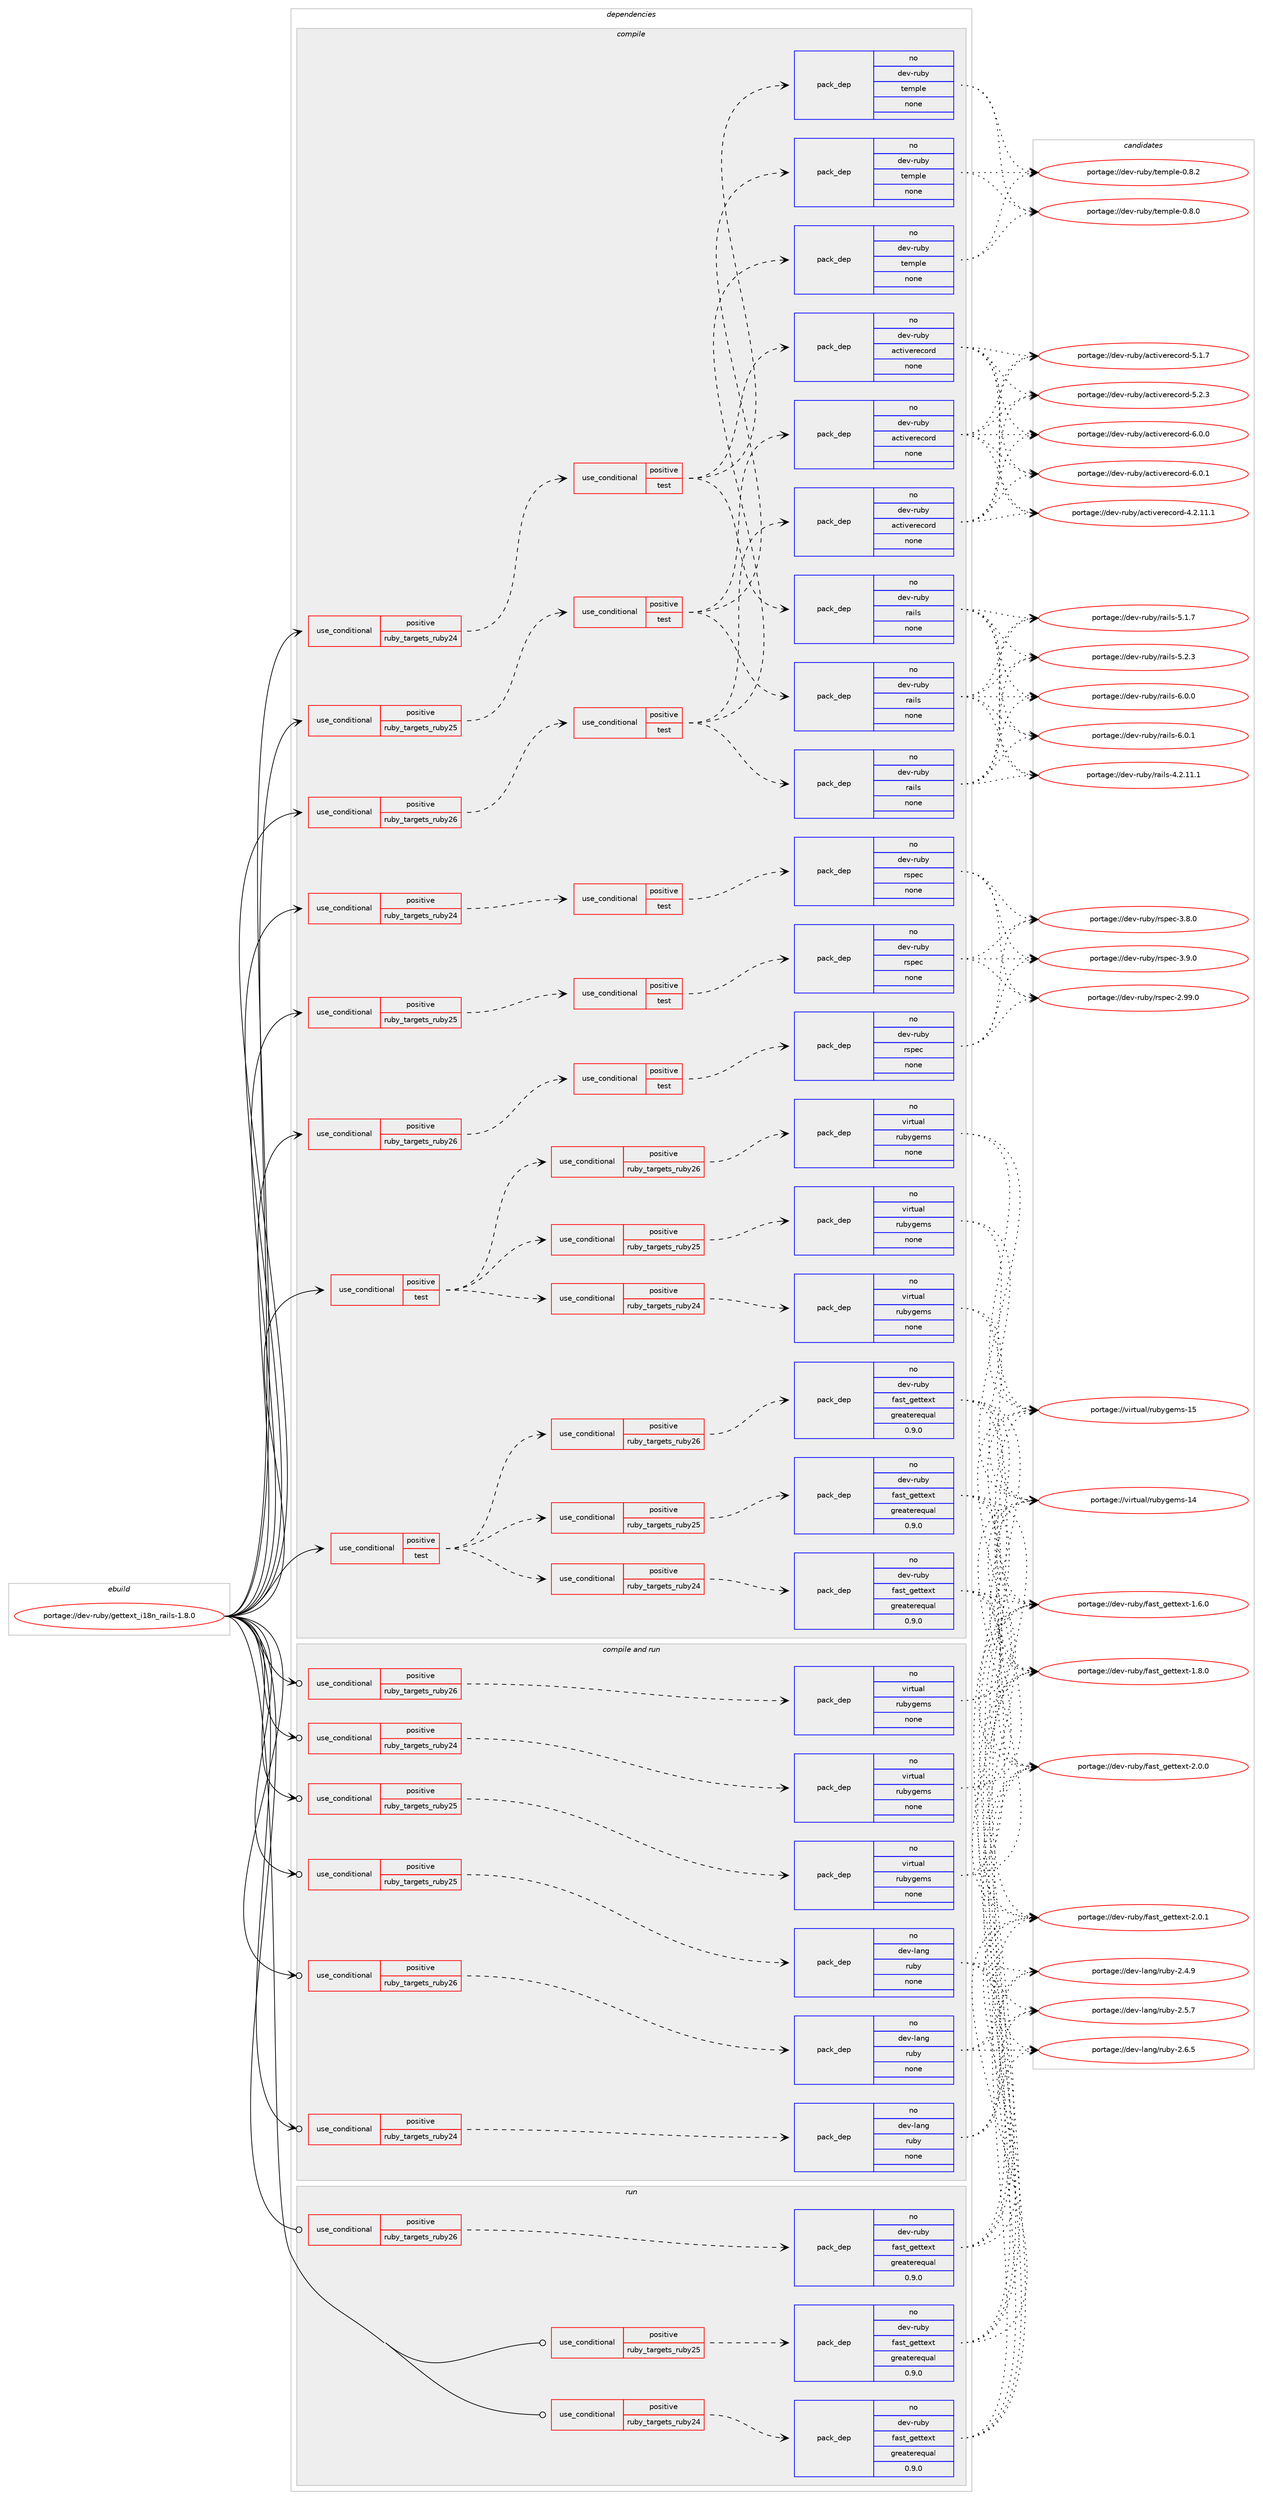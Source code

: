 digraph prolog {

# *************
# Graph options
# *************

newrank=true;
concentrate=true;
compound=true;
graph [rankdir=LR,fontname=Helvetica,fontsize=10,ranksep=1.5];#, ranksep=2.5, nodesep=0.2];
edge  [arrowhead=vee];
node  [fontname=Helvetica,fontsize=10];

# **********
# The ebuild
# **********

subgraph cluster_leftcol {
color=gray;
rank=same;
label=<<i>ebuild</i>>;
id [label="portage://dev-ruby/gettext_i18n_rails-1.8.0", color=red, width=4, href="../dev-ruby/gettext_i18n_rails-1.8.0.svg"];
}

# ****************
# The dependencies
# ****************

subgraph cluster_midcol {
color=gray;
label=<<i>dependencies</i>>;
subgraph cluster_compile {
fillcolor="#eeeeee";
style=filled;
label=<<i>compile</i>>;
subgraph cond52620 {
dependency221931 [label=<<TABLE BORDER="0" CELLBORDER="1" CELLSPACING="0" CELLPADDING="4"><TR><TD ROWSPAN="3" CELLPADDING="10">use_conditional</TD></TR><TR><TD>positive</TD></TR><TR><TD>ruby_targets_ruby24</TD></TR></TABLE>>, shape=none, color=red];
subgraph cond52621 {
dependency221932 [label=<<TABLE BORDER="0" CELLBORDER="1" CELLSPACING="0" CELLPADDING="4"><TR><TD ROWSPAN="3" CELLPADDING="10">use_conditional</TD></TR><TR><TD>positive</TD></TR><TR><TD>test</TD></TR></TABLE>>, shape=none, color=red];
subgraph pack165831 {
dependency221933 [label=<<TABLE BORDER="0" CELLBORDER="1" CELLSPACING="0" CELLPADDING="4" WIDTH="220"><TR><TD ROWSPAN="6" CELLPADDING="30">pack_dep</TD></TR><TR><TD WIDTH="110">no</TD></TR><TR><TD>dev-ruby</TD></TR><TR><TD>rails</TD></TR><TR><TD>none</TD></TR><TR><TD></TD></TR></TABLE>>, shape=none, color=blue];
}
dependency221932:e -> dependency221933:w [weight=20,style="dashed",arrowhead="vee"];
subgraph pack165832 {
dependency221934 [label=<<TABLE BORDER="0" CELLBORDER="1" CELLSPACING="0" CELLPADDING="4" WIDTH="220"><TR><TD ROWSPAN="6" CELLPADDING="30">pack_dep</TD></TR><TR><TD WIDTH="110">no</TD></TR><TR><TD>dev-ruby</TD></TR><TR><TD>activerecord</TD></TR><TR><TD>none</TD></TR><TR><TD></TD></TR></TABLE>>, shape=none, color=blue];
}
dependency221932:e -> dependency221934:w [weight=20,style="dashed",arrowhead="vee"];
subgraph pack165833 {
dependency221935 [label=<<TABLE BORDER="0" CELLBORDER="1" CELLSPACING="0" CELLPADDING="4" WIDTH="220"><TR><TD ROWSPAN="6" CELLPADDING="30">pack_dep</TD></TR><TR><TD WIDTH="110">no</TD></TR><TR><TD>dev-ruby</TD></TR><TR><TD>temple</TD></TR><TR><TD>none</TD></TR><TR><TD></TD></TR></TABLE>>, shape=none, color=blue];
}
dependency221932:e -> dependency221935:w [weight=20,style="dashed",arrowhead="vee"];
}
dependency221931:e -> dependency221932:w [weight=20,style="dashed",arrowhead="vee"];
}
id:e -> dependency221931:w [weight=20,style="solid",arrowhead="vee"];
subgraph cond52622 {
dependency221936 [label=<<TABLE BORDER="0" CELLBORDER="1" CELLSPACING="0" CELLPADDING="4"><TR><TD ROWSPAN="3" CELLPADDING="10">use_conditional</TD></TR><TR><TD>positive</TD></TR><TR><TD>ruby_targets_ruby24</TD></TR></TABLE>>, shape=none, color=red];
subgraph cond52623 {
dependency221937 [label=<<TABLE BORDER="0" CELLBORDER="1" CELLSPACING="0" CELLPADDING="4"><TR><TD ROWSPAN="3" CELLPADDING="10">use_conditional</TD></TR><TR><TD>positive</TD></TR><TR><TD>test</TD></TR></TABLE>>, shape=none, color=red];
subgraph pack165834 {
dependency221938 [label=<<TABLE BORDER="0" CELLBORDER="1" CELLSPACING="0" CELLPADDING="4" WIDTH="220"><TR><TD ROWSPAN="6" CELLPADDING="30">pack_dep</TD></TR><TR><TD WIDTH="110">no</TD></TR><TR><TD>dev-ruby</TD></TR><TR><TD>rspec</TD></TR><TR><TD>none</TD></TR><TR><TD></TD></TR></TABLE>>, shape=none, color=blue];
}
dependency221937:e -> dependency221938:w [weight=20,style="dashed",arrowhead="vee"];
}
dependency221936:e -> dependency221937:w [weight=20,style="dashed",arrowhead="vee"];
}
id:e -> dependency221936:w [weight=20,style="solid",arrowhead="vee"];
subgraph cond52624 {
dependency221939 [label=<<TABLE BORDER="0" CELLBORDER="1" CELLSPACING="0" CELLPADDING="4"><TR><TD ROWSPAN="3" CELLPADDING="10">use_conditional</TD></TR><TR><TD>positive</TD></TR><TR><TD>ruby_targets_ruby25</TD></TR></TABLE>>, shape=none, color=red];
subgraph cond52625 {
dependency221940 [label=<<TABLE BORDER="0" CELLBORDER="1" CELLSPACING="0" CELLPADDING="4"><TR><TD ROWSPAN="3" CELLPADDING="10">use_conditional</TD></TR><TR><TD>positive</TD></TR><TR><TD>test</TD></TR></TABLE>>, shape=none, color=red];
subgraph pack165835 {
dependency221941 [label=<<TABLE BORDER="0" CELLBORDER="1" CELLSPACING="0" CELLPADDING="4" WIDTH="220"><TR><TD ROWSPAN="6" CELLPADDING="30">pack_dep</TD></TR><TR><TD WIDTH="110">no</TD></TR><TR><TD>dev-ruby</TD></TR><TR><TD>rails</TD></TR><TR><TD>none</TD></TR><TR><TD></TD></TR></TABLE>>, shape=none, color=blue];
}
dependency221940:e -> dependency221941:w [weight=20,style="dashed",arrowhead="vee"];
subgraph pack165836 {
dependency221942 [label=<<TABLE BORDER="0" CELLBORDER="1" CELLSPACING="0" CELLPADDING="4" WIDTH="220"><TR><TD ROWSPAN="6" CELLPADDING="30">pack_dep</TD></TR><TR><TD WIDTH="110">no</TD></TR><TR><TD>dev-ruby</TD></TR><TR><TD>activerecord</TD></TR><TR><TD>none</TD></TR><TR><TD></TD></TR></TABLE>>, shape=none, color=blue];
}
dependency221940:e -> dependency221942:w [weight=20,style="dashed",arrowhead="vee"];
subgraph pack165837 {
dependency221943 [label=<<TABLE BORDER="0" CELLBORDER="1" CELLSPACING="0" CELLPADDING="4" WIDTH="220"><TR><TD ROWSPAN="6" CELLPADDING="30">pack_dep</TD></TR><TR><TD WIDTH="110">no</TD></TR><TR><TD>dev-ruby</TD></TR><TR><TD>temple</TD></TR><TR><TD>none</TD></TR><TR><TD></TD></TR></TABLE>>, shape=none, color=blue];
}
dependency221940:e -> dependency221943:w [weight=20,style="dashed",arrowhead="vee"];
}
dependency221939:e -> dependency221940:w [weight=20,style="dashed",arrowhead="vee"];
}
id:e -> dependency221939:w [weight=20,style="solid",arrowhead="vee"];
subgraph cond52626 {
dependency221944 [label=<<TABLE BORDER="0" CELLBORDER="1" CELLSPACING="0" CELLPADDING="4"><TR><TD ROWSPAN="3" CELLPADDING="10">use_conditional</TD></TR><TR><TD>positive</TD></TR><TR><TD>ruby_targets_ruby25</TD></TR></TABLE>>, shape=none, color=red];
subgraph cond52627 {
dependency221945 [label=<<TABLE BORDER="0" CELLBORDER="1" CELLSPACING="0" CELLPADDING="4"><TR><TD ROWSPAN="3" CELLPADDING="10">use_conditional</TD></TR><TR><TD>positive</TD></TR><TR><TD>test</TD></TR></TABLE>>, shape=none, color=red];
subgraph pack165838 {
dependency221946 [label=<<TABLE BORDER="0" CELLBORDER="1" CELLSPACING="0" CELLPADDING="4" WIDTH="220"><TR><TD ROWSPAN="6" CELLPADDING="30">pack_dep</TD></TR><TR><TD WIDTH="110">no</TD></TR><TR><TD>dev-ruby</TD></TR><TR><TD>rspec</TD></TR><TR><TD>none</TD></TR><TR><TD></TD></TR></TABLE>>, shape=none, color=blue];
}
dependency221945:e -> dependency221946:w [weight=20,style="dashed",arrowhead="vee"];
}
dependency221944:e -> dependency221945:w [weight=20,style="dashed",arrowhead="vee"];
}
id:e -> dependency221944:w [weight=20,style="solid",arrowhead="vee"];
subgraph cond52628 {
dependency221947 [label=<<TABLE BORDER="0" CELLBORDER="1" CELLSPACING="0" CELLPADDING="4"><TR><TD ROWSPAN="3" CELLPADDING="10">use_conditional</TD></TR><TR><TD>positive</TD></TR><TR><TD>ruby_targets_ruby26</TD></TR></TABLE>>, shape=none, color=red];
subgraph cond52629 {
dependency221948 [label=<<TABLE BORDER="0" CELLBORDER="1" CELLSPACING="0" CELLPADDING="4"><TR><TD ROWSPAN="3" CELLPADDING="10">use_conditional</TD></TR><TR><TD>positive</TD></TR><TR><TD>test</TD></TR></TABLE>>, shape=none, color=red];
subgraph pack165839 {
dependency221949 [label=<<TABLE BORDER="0" CELLBORDER="1" CELLSPACING="0" CELLPADDING="4" WIDTH="220"><TR><TD ROWSPAN="6" CELLPADDING="30">pack_dep</TD></TR><TR><TD WIDTH="110">no</TD></TR><TR><TD>dev-ruby</TD></TR><TR><TD>rails</TD></TR><TR><TD>none</TD></TR><TR><TD></TD></TR></TABLE>>, shape=none, color=blue];
}
dependency221948:e -> dependency221949:w [weight=20,style="dashed",arrowhead="vee"];
subgraph pack165840 {
dependency221950 [label=<<TABLE BORDER="0" CELLBORDER="1" CELLSPACING="0" CELLPADDING="4" WIDTH="220"><TR><TD ROWSPAN="6" CELLPADDING="30">pack_dep</TD></TR><TR><TD WIDTH="110">no</TD></TR><TR><TD>dev-ruby</TD></TR><TR><TD>activerecord</TD></TR><TR><TD>none</TD></TR><TR><TD></TD></TR></TABLE>>, shape=none, color=blue];
}
dependency221948:e -> dependency221950:w [weight=20,style="dashed",arrowhead="vee"];
subgraph pack165841 {
dependency221951 [label=<<TABLE BORDER="0" CELLBORDER="1" CELLSPACING="0" CELLPADDING="4" WIDTH="220"><TR><TD ROWSPAN="6" CELLPADDING="30">pack_dep</TD></TR><TR><TD WIDTH="110">no</TD></TR><TR><TD>dev-ruby</TD></TR><TR><TD>temple</TD></TR><TR><TD>none</TD></TR><TR><TD></TD></TR></TABLE>>, shape=none, color=blue];
}
dependency221948:e -> dependency221951:w [weight=20,style="dashed",arrowhead="vee"];
}
dependency221947:e -> dependency221948:w [weight=20,style="dashed",arrowhead="vee"];
}
id:e -> dependency221947:w [weight=20,style="solid",arrowhead="vee"];
subgraph cond52630 {
dependency221952 [label=<<TABLE BORDER="0" CELLBORDER="1" CELLSPACING="0" CELLPADDING="4"><TR><TD ROWSPAN="3" CELLPADDING="10">use_conditional</TD></TR><TR><TD>positive</TD></TR><TR><TD>ruby_targets_ruby26</TD></TR></TABLE>>, shape=none, color=red];
subgraph cond52631 {
dependency221953 [label=<<TABLE BORDER="0" CELLBORDER="1" CELLSPACING="0" CELLPADDING="4"><TR><TD ROWSPAN="3" CELLPADDING="10">use_conditional</TD></TR><TR><TD>positive</TD></TR><TR><TD>test</TD></TR></TABLE>>, shape=none, color=red];
subgraph pack165842 {
dependency221954 [label=<<TABLE BORDER="0" CELLBORDER="1" CELLSPACING="0" CELLPADDING="4" WIDTH="220"><TR><TD ROWSPAN="6" CELLPADDING="30">pack_dep</TD></TR><TR><TD WIDTH="110">no</TD></TR><TR><TD>dev-ruby</TD></TR><TR><TD>rspec</TD></TR><TR><TD>none</TD></TR><TR><TD></TD></TR></TABLE>>, shape=none, color=blue];
}
dependency221953:e -> dependency221954:w [weight=20,style="dashed",arrowhead="vee"];
}
dependency221952:e -> dependency221953:w [weight=20,style="dashed",arrowhead="vee"];
}
id:e -> dependency221952:w [weight=20,style="solid",arrowhead="vee"];
subgraph cond52632 {
dependency221955 [label=<<TABLE BORDER="0" CELLBORDER="1" CELLSPACING="0" CELLPADDING="4"><TR><TD ROWSPAN="3" CELLPADDING="10">use_conditional</TD></TR><TR><TD>positive</TD></TR><TR><TD>test</TD></TR></TABLE>>, shape=none, color=red];
subgraph cond52633 {
dependency221956 [label=<<TABLE BORDER="0" CELLBORDER="1" CELLSPACING="0" CELLPADDING="4"><TR><TD ROWSPAN="3" CELLPADDING="10">use_conditional</TD></TR><TR><TD>positive</TD></TR><TR><TD>ruby_targets_ruby24</TD></TR></TABLE>>, shape=none, color=red];
subgraph pack165843 {
dependency221957 [label=<<TABLE BORDER="0" CELLBORDER="1" CELLSPACING="0" CELLPADDING="4" WIDTH="220"><TR><TD ROWSPAN="6" CELLPADDING="30">pack_dep</TD></TR><TR><TD WIDTH="110">no</TD></TR><TR><TD>dev-ruby</TD></TR><TR><TD>fast_gettext</TD></TR><TR><TD>greaterequal</TD></TR><TR><TD>0.9.0</TD></TR></TABLE>>, shape=none, color=blue];
}
dependency221956:e -> dependency221957:w [weight=20,style="dashed",arrowhead="vee"];
}
dependency221955:e -> dependency221956:w [weight=20,style="dashed",arrowhead="vee"];
subgraph cond52634 {
dependency221958 [label=<<TABLE BORDER="0" CELLBORDER="1" CELLSPACING="0" CELLPADDING="4"><TR><TD ROWSPAN="3" CELLPADDING="10">use_conditional</TD></TR><TR><TD>positive</TD></TR><TR><TD>ruby_targets_ruby25</TD></TR></TABLE>>, shape=none, color=red];
subgraph pack165844 {
dependency221959 [label=<<TABLE BORDER="0" CELLBORDER="1" CELLSPACING="0" CELLPADDING="4" WIDTH="220"><TR><TD ROWSPAN="6" CELLPADDING="30">pack_dep</TD></TR><TR><TD WIDTH="110">no</TD></TR><TR><TD>dev-ruby</TD></TR><TR><TD>fast_gettext</TD></TR><TR><TD>greaterequal</TD></TR><TR><TD>0.9.0</TD></TR></TABLE>>, shape=none, color=blue];
}
dependency221958:e -> dependency221959:w [weight=20,style="dashed",arrowhead="vee"];
}
dependency221955:e -> dependency221958:w [weight=20,style="dashed",arrowhead="vee"];
subgraph cond52635 {
dependency221960 [label=<<TABLE BORDER="0" CELLBORDER="1" CELLSPACING="0" CELLPADDING="4"><TR><TD ROWSPAN="3" CELLPADDING="10">use_conditional</TD></TR><TR><TD>positive</TD></TR><TR><TD>ruby_targets_ruby26</TD></TR></TABLE>>, shape=none, color=red];
subgraph pack165845 {
dependency221961 [label=<<TABLE BORDER="0" CELLBORDER="1" CELLSPACING="0" CELLPADDING="4" WIDTH="220"><TR><TD ROWSPAN="6" CELLPADDING="30">pack_dep</TD></TR><TR><TD WIDTH="110">no</TD></TR><TR><TD>dev-ruby</TD></TR><TR><TD>fast_gettext</TD></TR><TR><TD>greaterequal</TD></TR><TR><TD>0.9.0</TD></TR></TABLE>>, shape=none, color=blue];
}
dependency221960:e -> dependency221961:w [weight=20,style="dashed",arrowhead="vee"];
}
dependency221955:e -> dependency221960:w [weight=20,style="dashed",arrowhead="vee"];
}
id:e -> dependency221955:w [weight=20,style="solid",arrowhead="vee"];
subgraph cond52636 {
dependency221962 [label=<<TABLE BORDER="0" CELLBORDER="1" CELLSPACING="0" CELLPADDING="4"><TR><TD ROWSPAN="3" CELLPADDING="10">use_conditional</TD></TR><TR><TD>positive</TD></TR><TR><TD>test</TD></TR></TABLE>>, shape=none, color=red];
subgraph cond52637 {
dependency221963 [label=<<TABLE BORDER="0" CELLBORDER="1" CELLSPACING="0" CELLPADDING="4"><TR><TD ROWSPAN="3" CELLPADDING="10">use_conditional</TD></TR><TR><TD>positive</TD></TR><TR><TD>ruby_targets_ruby24</TD></TR></TABLE>>, shape=none, color=red];
subgraph pack165846 {
dependency221964 [label=<<TABLE BORDER="0" CELLBORDER="1" CELLSPACING="0" CELLPADDING="4" WIDTH="220"><TR><TD ROWSPAN="6" CELLPADDING="30">pack_dep</TD></TR><TR><TD WIDTH="110">no</TD></TR><TR><TD>virtual</TD></TR><TR><TD>rubygems</TD></TR><TR><TD>none</TD></TR><TR><TD></TD></TR></TABLE>>, shape=none, color=blue];
}
dependency221963:e -> dependency221964:w [weight=20,style="dashed",arrowhead="vee"];
}
dependency221962:e -> dependency221963:w [weight=20,style="dashed",arrowhead="vee"];
subgraph cond52638 {
dependency221965 [label=<<TABLE BORDER="0" CELLBORDER="1" CELLSPACING="0" CELLPADDING="4"><TR><TD ROWSPAN="3" CELLPADDING="10">use_conditional</TD></TR><TR><TD>positive</TD></TR><TR><TD>ruby_targets_ruby25</TD></TR></TABLE>>, shape=none, color=red];
subgraph pack165847 {
dependency221966 [label=<<TABLE BORDER="0" CELLBORDER="1" CELLSPACING="0" CELLPADDING="4" WIDTH="220"><TR><TD ROWSPAN="6" CELLPADDING="30">pack_dep</TD></TR><TR><TD WIDTH="110">no</TD></TR><TR><TD>virtual</TD></TR><TR><TD>rubygems</TD></TR><TR><TD>none</TD></TR><TR><TD></TD></TR></TABLE>>, shape=none, color=blue];
}
dependency221965:e -> dependency221966:w [weight=20,style="dashed",arrowhead="vee"];
}
dependency221962:e -> dependency221965:w [weight=20,style="dashed",arrowhead="vee"];
subgraph cond52639 {
dependency221967 [label=<<TABLE BORDER="0" CELLBORDER="1" CELLSPACING="0" CELLPADDING="4"><TR><TD ROWSPAN="3" CELLPADDING="10">use_conditional</TD></TR><TR><TD>positive</TD></TR><TR><TD>ruby_targets_ruby26</TD></TR></TABLE>>, shape=none, color=red];
subgraph pack165848 {
dependency221968 [label=<<TABLE BORDER="0" CELLBORDER="1" CELLSPACING="0" CELLPADDING="4" WIDTH="220"><TR><TD ROWSPAN="6" CELLPADDING="30">pack_dep</TD></TR><TR><TD WIDTH="110">no</TD></TR><TR><TD>virtual</TD></TR><TR><TD>rubygems</TD></TR><TR><TD>none</TD></TR><TR><TD></TD></TR></TABLE>>, shape=none, color=blue];
}
dependency221967:e -> dependency221968:w [weight=20,style="dashed",arrowhead="vee"];
}
dependency221962:e -> dependency221967:w [weight=20,style="dashed",arrowhead="vee"];
}
id:e -> dependency221962:w [weight=20,style="solid",arrowhead="vee"];
}
subgraph cluster_compileandrun {
fillcolor="#eeeeee";
style=filled;
label=<<i>compile and run</i>>;
subgraph cond52640 {
dependency221969 [label=<<TABLE BORDER="0" CELLBORDER="1" CELLSPACING="0" CELLPADDING="4"><TR><TD ROWSPAN="3" CELLPADDING="10">use_conditional</TD></TR><TR><TD>positive</TD></TR><TR><TD>ruby_targets_ruby24</TD></TR></TABLE>>, shape=none, color=red];
subgraph pack165849 {
dependency221970 [label=<<TABLE BORDER="0" CELLBORDER="1" CELLSPACING="0" CELLPADDING="4" WIDTH="220"><TR><TD ROWSPAN="6" CELLPADDING="30">pack_dep</TD></TR><TR><TD WIDTH="110">no</TD></TR><TR><TD>dev-lang</TD></TR><TR><TD>ruby</TD></TR><TR><TD>none</TD></TR><TR><TD></TD></TR></TABLE>>, shape=none, color=blue];
}
dependency221969:e -> dependency221970:w [weight=20,style="dashed",arrowhead="vee"];
}
id:e -> dependency221969:w [weight=20,style="solid",arrowhead="odotvee"];
subgraph cond52641 {
dependency221971 [label=<<TABLE BORDER="0" CELLBORDER="1" CELLSPACING="0" CELLPADDING="4"><TR><TD ROWSPAN="3" CELLPADDING="10">use_conditional</TD></TR><TR><TD>positive</TD></TR><TR><TD>ruby_targets_ruby24</TD></TR></TABLE>>, shape=none, color=red];
subgraph pack165850 {
dependency221972 [label=<<TABLE BORDER="0" CELLBORDER="1" CELLSPACING="0" CELLPADDING="4" WIDTH="220"><TR><TD ROWSPAN="6" CELLPADDING="30">pack_dep</TD></TR><TR><TD WIDTH="110">no</TD></TR><TR><TD>virtual</TD></TR><TR><TD>rubygems</TD></TR><TR><TD>none</TD></TR><TR><TD></TD></TR></TABLE>>, shape=none, color=blue];
}
dependency221971:e -> dependency221972:w [weight=20,style="dashed",arrowhead="vee"];
}
id:e -> dependency221971:w [weight=20,style="solid",arrowhead="odotvee"];
subgraph cond52642 {
dependency221973 [label=<<TABLE BORDER="0" CELLBORDER="1" CELLSPACING="0" CELLPADDING="4"><TR><TD ROWSPAN="3" CELLPADDING="10">use_conditional</TD></TR><TR><TD>positive</TD></TR><TR><TD>ruby_targets_ruby25</TD></TR></TABLE>>, shape=none, color=red];
subgraph pack165851 {
dependency221974 [label=<<TABLE BORDER="0" CELLBORDER="1" CELLSPACING="0" CELLPADDING="4" WIDTH="220"><TR><TD ROWSPAN="6" CELLPADDING="30">pack_dep</TD></TR><TR><TD WIDTH="110">no</TD></TR><TR><TD>dev-lang</TD></TR><TR><TD>ruby</TD></TR><TR><TD>none</TD></TR><TR><TD></TD></TR></TABLE>>, shape=none, color=blue];
}
dependency221973:e -> dependency221974:w [weight=20,style="dashed",arrowhead="vee"];
}
id:e -> dependency221973:w [weight=20,style="solid",arrowhead="odotvee"];
subgraph cond52643 {
dependency221975 [label=<<TABLE BORDER="0" CELLBORDER="1" CELLSPACING="0" CELLPADDING="4"><TR><TD ROWSPAN="3" CELLPADDING="10">use_conditional</TD></TR><TR><TD>positive</TD></TR><TR><TD>ruby_targets_ruby25</TD></TR></TABLE>>, shape=none, color=red];
subgraph pack165852 {
dependency221976 [label=<<TABLE BORDER="0" CELLBORDER="1" CELLSPACING="0" CELLPADDING="4" WIDTH="220"><TR><TD ROWSPAN="6" CELLPADDING="30">pack_dep</TD></TR><TR><TD WIDTH="110">no</TD></TR><TR><TD>virtual</TD></TR><TR><TD>rubygems</TD></TR><TR><TD>none</TD></TR><TR><TD></TD></TR></TABLE>>, shape=none, color=blue];
}
dependency221975:e -> dependency221976:w [weight=20,style="dashed",arrowhead="vee"];
}
id:e -> dependency221975:w [weight=20,style="solid",arrowhead="odotvee"];
subgraph cond52644 {
dependency221977 [label=<<TABLE BORDER="0" CELLBORDER="1" CELLSPACING="0" CELLPADDING="4"><TR><TD ROWSPAN="3" CELLPADDING="10">use_conditional</TD></TR><TR><TD>positive</TD></TR><TR><TD>ruby_targets_ruby26</TD></TR></TABLE>>, shape=none, color=red];
subgraph pack165853 {
dependency221978 [label=<<TABLE BORDER="0" CELLBORDER="1" CELLSPACING="0" CELLPADDING="4" WIDTH="220"><TR><TD ROWSPAN="6" CELLPADDING="30">pack_dep</TD></TR><TR><TD WIDTH="110">no</TD></TR><TR><TD>dev-lang</TD></TR><TR><TD>ruby</TD></TR><TR><TD>none</TD></TR><TR><TD></TD></TR></TABLE>>, shape=none, color=blue];
}
dependency221977:e -> dependency221978:w [weight=20,style="dashed",arrowhead="vee"];
}
id:e -> dependency221977:w [weight=20,style="solid",arrowhead="odotvee"];
subgraph cond52645 {
dependency221979 [label=<<TABLE BORDER="0" CELLBORDER="1" CELLSPACING="0" CELLPADDING="4"><TR><TD ROWSPAN="3" CELLPADDING="10">use_conditional</TD></TR><TR><TD>positive</TD></TR><TR><TD>ruby_targets_ruby26</TD></TR></TABLE>>, shape=none, color=red];
subgraph pack165854 {
dependency221980 [label=<<TABLE BORDER="0" CELLBORDER="1" CELLSPACING="0" CELLPADDING="4" WIDTH="220"><TR><TD ROWSPAN="6" CELLPADDING="30">pack_dep</TD></TR><TR><TD WIDTH="110">no</TD></TR><TR><TD>virtual</TD></TR><TR><TD>rubygems</TD></TR><TR><TD>none</TD></TR><TR><TD></TD></TR></TABLE>>, shape=none, color=blue];
}
dependency221979:e -> dependency221980:w [weight=20,style="dashed",arrowhead="vee"];
}
id:e -> dependency221979:w [weight=20,style="solid",arrowhead="odotvee"];
}
subgraph cluster_run {
fillcolor="#eeeeee";
style=filled;
label=<<i>run</i>>;
subgraph cond52646 {
dependency221981 [label=<<TABLE BORDER="0" CELLBORDER="1" CELLSPACING="0" CELLPADDING="4"><TR><TD ROWSPAN="3" CELLPADDING="10">use_conditional</TD></TR><TR><TD>positive</TD></TR><TR><TD>ruby_targets_ruby24</TD></TR></TABLE>>, shape=none, color=red];
subgraph pack165855 {
dependency221982 [label=<<TABLE BORDER="0" CELLBORDER="1" CELLSPACING="0" CELLPADDING="4" WIDTH="220"><TR><TD ROWSPAN="6" CELLPADDING="30">pack_dep</TD></TR><TR><TD WIDTH="110">no</TD></TR><TR><TD>dev-ruby</TD></TR><TR><TD>fast_gettext</TD></TR><TR><TD>greaterequal</TD></TR><TR><TD>0.9.0</TD></TR></TABLE>>, shape=none, color=blue];
}
dependency221981:e -> dependency221982:w [weight=20,style="dashed",arrowhead="vee"];
}
id:e -> dependency221981:w [weight=20,style="solid",arrowhead="odot"];
subgraph cond52647 {
dependency221983 [label=<<TABLE BORDER="0" CELLBORDER="1" CELLSPACING="0" CELLPADDING="4"><TR><TD ROWSPAN="3" CELLPADDING="10">use_conditional</TD></TR><TR><TD>positive</TD></TR><TR><TD>ruby_targets_ruby25</TD></TR></TABLE>>, shape=none, color=red];
subgraph pack165856 {
dependency221984 [label=<<TABLE BORDER="0" CELLBORDER="1" CELLSPACING="0" CELLPADDING="4" WIDTH="220"><TR><TD ROWSPAN="6" CELLPADDING="30">pack_dep</TD></TR><TR><TD WIDTH="110">no</TD></TR><TR><TD>dev-ruby</TD></TR><TR><TD>fast_gettext</TD></TR><TR><TD>greaterequal</TD></TR><TR><TD>0.9.0</TD></TR></TABLE>>, shape=none, color=blue];
}
dependency221983:e -> dependency221984:w [weight=20,style="dashed",arrowhead="vee"];
}
id:e -> dependency221983:w [weight=20,style="solid",arrowhead="odot"];
subgraph cond52648 {
dependency221985 [label=<<TABLE BORDER="0" CELLBORDER="1" CELLSPACING="0" CELLPADDING="4"><TR><TD ROWSPAN="3" CELLPADDING="10">use_conditional</TD></TR><TR><TD>positive</TD></TR><TR><TD>ruby_targets_ruby26</TD></TR></TABLE>>, shape=none, color=red];
subgraph pack165857 {
dependency221986 [label=<<TABLE BORDER="0" CELLBORDER="1" CELLSPACING="0" CELLPADDING="4" WIDTH="220"><TR><TD ROWSPAN="6" CELLPADDING="30">pack_dep</TD></TR><TR><TD WIDTH="110">no</TD></TR><TR><TD>dev-ruby</TD></TR><TR><TD>fast_gettext</TD></TR><TR><TD>greaterequal</TD></TR><TR><TD>0.9.0</TD></TR></TABLE>>, shape=none, color=blue];
}
dependency221985:e -> dependency221986:w [weight=20,style="dashed",arrowhead="vee"];
}
id:e -> dependency221985:w [weight=20,style="solid",arrowhead="odot"];
}
}

# **************
# The candidates
# **************

subgraph cluster_choices {
rank=same;
color=gray;
label=<<i>candidates</i>>;

subgraph choice165831 {
color=black;
nodesep=1;
choiceportage10010111845114117981214711497105108115455246504649494649 [label="portage://dev-ruby/rails-4.2.11.1", color=red, width=4,href="../dev-ruby/rails-4.2.11.1.svg"];
choiceportage10010111845114117981214711497105108115455346494655 [label="portage://dev-ruby/rails-5.1.7", color=red, width=4,href="../dev-ruby/rails-5.1.7.svg"];
choiceportage10010111845114117981214711497105108115455346504651 [label="portage://dev-ruby/rails-5.2.3", color=red, width=4,href="../dev-ruby/rails-5.2.3.svg"];
choiceportage10010111845114117981214711497105108115455446484648 [label="portage://dev-ruby/rails-6.0.0", color=red, width=4,href="../dev-ruby/rails-6.0.0.svg"];
choiceportage10010111845114117981214711497105108115455446484649 [label="portage://dev-ruby/rails-6.0.1", color=red, width=4,href="../dev-ruby/rails-6.0.1.svg"];
dependency221933:e -> choiceportage10010111845114117981214711497105108115455246504649494649:w [style=dotted,weight="100"];
dependency221933:e -> choiceportage10010111845114117981214711497105108115455346494655:w [style=dotted,weight="100"];
dependency221933:e -> choiceportage10010111845114117981214711497105108115455346504651:w [style=dotted,weight="100"];
dependency221933:e -> choiceportage10010111845114117981214711497105108115455446484648:w [style=dotted,weight="100"];
dependency221933:e -> choiceportage10010111845114117981214711497105108115455446484649:w [style=dotted,weight="100"];
}
subgraph choice165832 {
color=black;
nodesep=1;
choiceportage100101118451141179812147979911610511810111410199111114100455246504649494649 [label="portage://dev-ruby/activerecord-4.2.11.1", color=red, width=4,href="../dev-ruby/activerecord-4.2.11.1.svg"];
choiceportage100101118451141179812147979911610511810111410199111114100455346494655 [label="portage://dev-ruby/activerecord-5.1.7", color=red, width=4,href="../dev-ruby/activerecord-5.1.7.svg"];
choiceportage100101118451141179812147979911610511810111410199111114100455346504651 [label="portage://dev-ruby/activerecord-5.2.3", color=red, width=4,href="../dev-ruby/activerecord-5.2.3.svg"];
choiceportage100101118451141179812147979911610511810111410199111114100455446484648 [label="portage://dev-ruby/activerecord-6.0.0", color=red, width=4,href="../dev-ruby/activerecord-6.0.0.svg"];
choiceportage100101118451141179812147979911610511810111410199111114100455446484649 [label="portage://dev-ruby/activerecord-6.0.1", color=red, width=4,href="../dev-ruby/activerecord-6.0.1.svg"];
dependency221934:e -> choiceportage100101118451141179812147979911610511810111410199111114100455246504649494649:w [style=dotted,weight="100"];
dependency221934:e -> choiceportage100101118451141179812147979911610511810111410199111114100455346494655:w [style=dotted,weight="100"];
dependency221934:e -> choiceportage100101118451141179812147979911610511810111410199111114100455346504651:w [style=dotted,weight="100"];
dependency221934:e -> choiceportage100101118451141179812147979911610511810111410199111114100455446484648:w [style=dotted,weight="100"];
dependency221934:e -> choiceportage100101118451141179812147979911610511810111410199111114100455446484649:w [style=dotted,weight="100"];
}
subgraph choice165833 {
color=black;
nodesep=1;
choiceportage100101118451141179812147116101109112108101454846564648 [label="portage://dev-ruby/temple-0.8.0", color=red, width=4,href="../dev-ruby/temple-0.8.0.svg"];
choiceportage100101118451141179812147116101109112108101454846564650 [label="portage://dev-ruby/temple-0.8.2", color=red, width=4,href="../dev-ruby/temple-0.8.2.svg"];
dependency221935:e -> choiceportage100101118451141179812147116101109112108101454846564648:w [style=dotted,weight="100"];
dependency221935:e -> choiceportage100101118451141179812147116101109112108101454846564650:w [style=dotted,weight="100"];
}
subgraph choice165834 {
color=black;
nodesep=1;
choiceportage1001011184511411798121471141151121019945504657574648 [label="portage://dev-ruby/rspec-2.99.0", color=red, width=4,href="../dev-ruby/rspec-2.99.0.svg"];
choiceportage10010111845114117981214711411511210199455146564648 [label="portage://dev-ruby/rspec-3.8.0", color=red, width=4,href="../dev-ruby/rspec-3.8.0.svg"];
choiceportage10010111845114117981214711411511210199455146574648 [label="portage://dev-ruby/rspec-3.9.0", color=red, width=4,href="../dev-ruby/rspec-3.9.0.svg"];
dependency221938:e -> choiceportage1001011184511411798121471141151121019945504657574648:w [style=dotted,weight="100"];
dependency221938:e -> choiceportage10010111845114117981214711411511210199455146564648:w [style=dotted,weight="100"];
dependency221938:e -> choiceportage10010111845114117981214711411511210199455146574648:w [style=dotted,weight="100"];
}
subgraph choice165835 {
color=black;
nodesep=1;
choiceportage10010111845114117981214711497105108115455246504649494649 [label="portage://dev-ruby/rails-4.2.11.1", color=red, width=4,href="../dev-ruby/rails-4.2.11.1.svg"];
choiceportage10010111845114117981214711497105108115455346494655 [label="portage://dev-ruby/rails-5.1.7", color=red, width=4,href="../dev-ruby/rails-5.1.7.svg"];
choiceportage10010111845114117981214711497105108115455346504651 [label="portage://dev-ruby/rails-5.2.3", color=red, width=4,href="../dev-ruby/rails-5.2.3.svg"];
choiceportage10010111845114117981214711497105108115455446484648 [label="portage://dev-ruby/rails-6.0.0", color=red, width=4,href="../dev-ruby/rails-6.0.0.svg"];
choiceportage10010111845114117981214711497105108115455446484649 [label="portage://dev-ruby/rails-6.0.1", color=red, width=4,href="../dev-ruby/rails-6.0.1.svg"];
dependency221941:e -> choiceportage10010111845114117981214711497105108115455246504649494649:w [style=dotted,weight="100"];
dependency221941:e -> choiceportage10010111845114117981214711497105108115455346494655:w [style=dotted,weight="100"];
dependency221941:e -> choiceportage10010111845114117981214711497105108115455346504651:w [style=dotted,weight="100"];
dependency221941:e -> choiceportage10010111845114117981214711497105108115455446484648:w [style=dotted,weight="100"];
dependency221941:e -> choiceportage10010111845114117981214711497105108115455446484649:w [style=dotted,weight="100"];
}
subgraph choice165836 {
color=black;
nodesep=1;
choiceportage100101118451141179812147979911610511810111410199111114100455246504649494649 [label="portage://dev-ruby/activerecord-4.2.11.1", color=red, width=4,href="../dev-ruby/activerecord-4.2.11.1.svg"];
choiceportage100101118451141179812147979911610511810111410199111114100455346494655 [label="portage://dev-ruby/activerecord-5.1.7", color=red, width=4,href="../dev-ruby/activerecord-5.1.7.svg"];
choiceportage100101118451141179812147979911610511810111410199111114100455346504651 [label="portage://dev-ruby/activerecord-5.2.3", color=red, width=4,href="../dev-ruby/activerecord-5.2.3.svg"];
choiceportage100101118451141179812147979911610511810111410199111114100455446484648 [label="portage://dev-ruby/activerecord-6.0.0", color=red, width=4,href="../dev-ruby/activerecord-6.0.0.svg"];
choiceportage100101118451141179812147979911610511810111410199111114100455446484649 [label="portage://dev-ruby/activerecord-6.0.1", color=red, width=4,href="../dev-ruby/activerecord-6.0.1.svg"];
dependency221942:e -> choiceportage100101118451141179812147979911610511810111410199111114100455246504649494649:w [style=dotted,weight="100"];
dependency221942:e -> choiceportage100101118451141179812147979911610511810111410199111114100455346494655:w [style=dotted,weight="100"];
dependency221942:e -> choiceportage100101118451141179812147979911610511810111410199111114100455346504651:w [style=dotted,weight="100"];
dependency221942:e -> choiceportage100101118451141179812147979911610511810111410199111114100455446484648:w [style=dotted,weight="100"];
dependency221942:e -> choiceportage100101118451141179812147979911610511810111410199111114100455446484649:w [style=dotted,weight="100"];
}
subgraph choice165837 {
color=black;
nodesep=1;
choiceportage100101118451141179812147116101109112108101454846564648 [label="portage://dev-ruby/temple-0.8.0", color=red, width=4,href="../dev-ruby/temple-0.8.0.svg"];
choiceportage100101118451141179812147116101109112108101454846564650 [label="portage://dev-ruby/temple-0.8.2", color=red, width=4,href="../dev-ruby/temple-0.8.2.svg"];
dependency221943:e -> choiceportage100101118451141179812147116101109112108101454846564648:w [style=dotted,weight="100"];
dependency221943:e -> choiceportage100101118451141179812147116101109112108101454846564650:w [style=dotted,weight="100"];
}
subgraph choice165838 {
color=black;
nodesep=1;
choiceportage1001011184511411798121471141151121019945504657574648 [label="portage://dev-ruby/rspec-2.99.0", color=red, width=4,href="../dev-ruby/rspec-2.99.0.svg"];
choiceportage10010111845114117981214711411511210199455146564648 [label="portage://dev-ruby/rspec-3.8.0", color=red, width=4,href="../dev-ruby/rspec-3.8.0.svg"];
choiceportage10010111845114117981214711411511210199455146574648 [label="portage://dev-ruby/rspec-3.9.0", color=red, width=4,href="../dev-ruby/rspec-3.9.0.svg"];
dependency221946:e -> choiceportage1001011184511411798121471141151121019945504657574648:w [style=dotted,weight="100"];
dependency221946:e -> choiceportage10010111845114117981214711411511210199455146564648:w [style=dotted,weight="100"];
dependency221946:e -> choiceportage10010111845114117981214711411511210199455146574648:w [style=dotted,weight="100"];
}
subgraph choice165839 {
color=black;
nodesep=1;
choiceportage10010111845114117981214711497105108115455246504649494649 [label="portage://dev-ruby/rails-4.2.11.1", color=red, width=4,href="../dev-ruby/rails-4.2.11.1.svg"];
choiceportage10010111845114117981214711497105108115455346494655 [label="portage://dev-ruby/rails-5.1.7", color=red, width=4,href="../dev-ruby/rails-5.1.7.svg"];
choiceportage10010111845114117981214711497105108115455346504651 [label="portage://dev-ruby/rails-5.2.3", color=red, width=4,href="../dev-ruby/rails-5.2.3.svg"];
choiceportage10010111845114117981214711497105108115455446484648 [label="portage://dev-ruby/rails-6.0.0", color=red, width=4,href="../dev-ruby/rails-6.0.0.svg"];
choiceportage10010111845114117981214711497105108115455446484649 [label="portage://dev-ruby/rails-6.0.1", color=red, width=4,href="../dev-ruby/rails-6.0.1.svg"];
dependency221949:e -> choiceportage10010111845114117981214711497105108115455246504649494649:w [style=dotted,weight="100"];
dependency221949:e -> choiceportage10010111845114117981214711497105108115455346494655:w [style=dotted,weight="100"];
dependency221949:e -> choiceportage10010111845114117981214711497105108115455346504651:w [style=dotted,weight="100"];
dependency221949:e -> choiceportage10010111845114117981214711497105108115455446484648:w [style=dotted,weight="100"];
dependency221949:e -> choiceportage10010111845114117981214711497105108115455446484649:w [style=dotted,weight="100"];
}
subgraph choice165840 {
color=black;
nodesep=1;
choiceportage100101118451141179812147979911610511810111410199111114100455246504649494649 [label="portage://dev-ruby/activerecord-4.2.11.1", color=red, width=4,href="../dev-ruby/activerecord-4.2.11.1.svg"];
choiceportage100101118451141179812147979911610511810111410199111114100455346494655 [label="portage://dev-ruby/activerecord-5.1.7", color=red, width=4,href="../dev-ruby/activerecord-5.1.7.svg"];
choiceportage100101118451141179812147979911610511810111410199111114100455346504651 [label="portage://dev-ruby/activerecord-5.2.3", color=red, width=4,href="../dev-ruby/activerecord-5.2.3.svg"];
choiceportage100101118451141179812147979911610511810111410199111114100455446484648 [label="portage://dev-ruby/activerecord-6.0.0", color=red, width=4,href="../dev-ruby/activerecord-6.0.0.svg"];
choiceportage100101118451141179812147979911610511810111410199111114100455446484649 [label="portage://dev-ruby/activerecord-6.0.1", color=red, width=4,href="../dev-ruby/activerecord-6.0.1.svg"];
dependency221950:e -> choiceportage100101118451141179812147979911610511810111410199111114100455246504649494649:w [style=dotted,weight="100"];
dependency221950:e -> choiceportage100101118451141179812147979911610511810111410199111114100455346494655:w [style=dotted,weight="100"];
dependency221950:e -> choiceportage100101118451141179812147979911610511810111410199111114100455346504651:w [style=dotted,weight="100"];
dependency221950:e -> choiceportage100101118451141179812147979911610511810111410199111114100455446484648:w [style=dotted,weight="100"];
dependency221950:e -> choiceportage100101118451141179812147979911610511810111410199111114100455446484649:w [style=dotted,weight="100"];
}
subgraph choice165841 {
color=black;
nodesep=1;
choiceportage100101118451141179812147116101109112108101454846564648 [label="portage://dev-ruby/temple-0.8.0", color=red, width=4,href="../dev-ruby/temple-0.8.0.svg"];
choiceportage100101118451141179812147116101109112108101454846564650 [label="portage://dev-ruby/temple-0.8.2", color=red, width=4,href="../dev-ruby/temple-0.8.2.svg"];
dependency221951:e -> choiceportage100101118451141179812147116101109112108101454846564648:w [style=dotted,weight="100"];
dependency221951:e -> choiceportage100101118451141179812147116101109112108101454846564650:w [style=dotted,weight="100"];
}
subgraph choice165842 {
color=black;
nodesep=1;
choiceportage1001011184511411798121471141151121019945504657574648 [label="portage://dev-ruby/rspec-2.99.0", color=red, width=4,href="../dev-ruby/rspec-2.99.0.svg"];
choiceportage10010111845114117981214711411511210199455146564648 [label="portage://dev-ruby/rspec-3.8.0", color=red, width=4,href="../dev-ruby/rspec-3.8.0.svg"];
choiceportage10010111845114117981214711411511210199455146574648 [label="portage://dev-ruby/rspec-3.9.0", color=red, width=4,href="../dev-ruby/rspec-3.9.0.svg"];
dependency221954:e -> choiceportage1001011184511411798121471141151121019945504657574648:w [style=dotted,weight="100"];
dependency221954:e -> choiceportage10010111845114117981214711411511210199455146564648:w [style=dotted,weight="100"];
dependency221954:e -> choiceportage10010111845114117981214711411511210199455146574648:w [style=dotted,weight="100"];
}
subgraph choice165843 {
color=black;
nodesep=1;
choiceportage1001011184511411798121471029711511695103101116116101120116454946544648 [label="portage://dev-ruby/fast_gettext-1.6.0", color=red, width=4,href="../dev-ruby/fast_gettext-1.6.0.svg"];
choiceportage1001011184511411798121471029711511695103101116116101120116454946564648 [label="portage://dev-ruby/fast_gettext-1.8.0", color=red, width=4,href="../dev-ruby/fast_gettext-1.8.0.svg"];
choiceportage1001011184511411798121471029711511695103101116116101120116455046484648 [label="portage://dev-ruby/fast_gettext-2.0.0", color=red, width=4,href="../dev-ruby/fast_gettext-2.0.0.svg"];
choiceportage1001011184511411798121471029711511695103101116116101120116455046484649 [label="portage://dev-ruby/fast_gettext-2.0.1", color=red, width=4,href="../dev-ruby/fast_gettext-2.0.1.svg"];
dependency221957:e -> choiceportage1001011184511411798121471029711511695103101116116101120116454946544648:w [style=dotted,weight="100"];
dependency221957:e -> choiceportage1001011184511411798121471029711511695103101116116101120116454946564648:w [style=dotted,weight="100"];
dependency221957:e -> choiceportage1001011184511411798121471029711511695103101116116101120116455046484648:w [style=dotted,weight="100"];
dependency221957:e -> choiceportage1001011184511411798121471029711511695103101116116101120116455046484649:w [style=dotted,weight="100"];
}
subgraph choice165844 {
color=black;
nodesep=1;
choiceportage1001011184511411798121471029711511695103101116116101120116454946544648 [label="portage://dev-ruby/fast_gettext-1.6.0", color=red, width=4,href="../dev-ruby/fast_gettext-1.6.0.svg"];
choiceportage1001011184511411798121471029711511695103101116116101120116454946564648 [label="portage://dev-ruby/fast_gettext-1.8.0", color=red, width=4,href="../dev-ruby/fast_gettext-1.8.0.svg"];
choiceportage1001011184511411798121471029711511695103101116116101120116455046484648 [label="portage://dev-ruby/fast_gettext-2.0.0", color=red, width=4,href="../dev-ruby/fast_gettext-2.0.0.svg"];
choiceportage1001011184511411798121471029711511695103101116116101120116455046484649 [label="portage://dev-ruby/fast_gettext-2.0.1", color=red, width=4,href="../dev-ruby/fast_gettext-2.0.1.svg"];
dependency221959:e -> choiceportage1001011184511411798121471029711511695103101116116101120116454946544648:w [style=dotted,weight="100"];
dependency221959:e -> choiceportage1001011184511411798121471029711511695103101116116101120116454946564648:w [style=dotted,weight="100"];
dependency221959:e -> choiceportage1001011184511411798121471029711511695103101116116101120116455046484648:w [style=dotted,weight="100"];
dependency221959:e -> choiceportage1001011184511411798121471029711511695103101116116101120116455046484649:w [style=dotted,weight="100"];
}
subgraph choice165845 {
color=black;
nodesep=1;
choiceportage1001011184511411798121471029711511695103101116116101120116454946544648 [label="portage://dev-ruby/fast_gettext-1.6.0", color=red, width=4,href="../dev-ruby/fast_gettext-1.6.0.svg"];
choiceportage1001011184511411798121471029711511695103101116116101120116454946564648 [label="portage://dev-ruby/fast_gettext-1.8.0", color=red, width=4,href="../dev-ruby/fast_gettext-1.8.0.svg"];
choiceportage1001011184511411798121471029711511695103101116116101120116455046484648 [label="portage://dev-ruby/fast_gettext-2.0.0", color=red, width=4,href="../dev-ruby/fast_gettext-2.0.0.svg"];
choiceportage1001011184511411798121471029711511695103101116116101120116455046484649 [label="portage://dev-ruby/fast_gettext-2.0.1", color=red, width=4,href="../dev-ruby/fast_gettext-2.0.1.svg"];
dependency221961:e -> choiceportage1001011184511411798121471029711511695103101116116101120116454946544648:w [style=dotted,weight="100"];
dependency221961:e -> choiceportage1001011184511411798121471029711511695103101116116101120116454946564648:w [style=dotted,weight="100"];
dependency221961:e -> choiceportage1001011184511411798121471029711511695103101116116101120116455046484648:w [style=dotted,weight="100"];
dependency221961:e -> choiceportage1001011184511411798121471029711511695103101116116101120116455046484649:w [style=dotted,weight="100"];
}
subgraph choice165846 {
color=black;
nodesep=1;
choiceportage118105114116117971084711411798121103101109115454952 [label="portage://virtual/rubygems-14", color=red, width=4,href="../virtual/rubygems-14.svg"];
choiceportage118105114116117971084711411798121103101109115454953 [label="portage://virtual/rubygems-15", color=red, width=4,href="../virtual/rubygems-15.svg"];
dependency221964:e -> choiceportage118105114116117971084711411798121103101109115454952:w [style=dotted,weight="100"];
dependency221964:e -> choiceportage118105114116117971084711411798121103101109115454953:w [style=dotted,weight="100"];
}
subgraph choice165847 {
color=black;
nodesep=1;
choiceportage118105114116117971084711411798121103101109115454952 [label="portage://virtual/rubygems-14", color=red, width=4,href="../virtual/rubygems-14.svg"];
choiceportage118105114116117971084711411798121103101109115454953 [label="portage://virtual/rubygems-15", color=red, width=4,href="../virtual/rubygems-15.svg"];
dependency221966:e -> choiceportage118105114116117971084711411798121103101109115454952:w [style=dotted,weight="100"];
dependency221966:e -> choiceportage118105114116117971084711411798121103101109115454953:w [style=dotted,weight="100"];
}
subgraph choice165848 {
color=black;
nodesep=1;
choiceportage118105114116117971084711411798121103101109115454952 [label="portage://virtual/rubygems-14", color=red, width=4,href="../virtual/rubygems-14.svg"];
choiceportage118105114116117971084711411798121103101109115454953 [label="portage://virtual/rubygems-15", color=red, width=4,href="../virtual/rubygems-15.svg"];
dependency221968:e -> choiceportage118105114116117971084711411798121103101109115454952:w [style=dotted,weight="100"];
dependency221968:e -> choiceportage118105114116117971084711411798121103101109115454953:w [style=dotted,weight="100"];
}
subgraph choice165849 {
color=black;
nodesep=1;
choiceportage10010111845108971101034711411798121455046524657 [label="portage://dev-lang/ruby-2.4.9", color=red, width=4,href="../dev-lang/ruby-2.4.9.svg"];
choiceportage10010111845108971101034711411798121455046534655 [label="portage://dev-lang/ruby-2.5.7", color=red, width=4,href="../dev-lang/ruby-2.5.7.svg"];
choiceportage10010111845108971101034711411798121455046544653 [label="portage://dev-lang/ruby-2.6.5", color=red, width=4,href="../dev-lang/ruby-2.6.5.svg"];
dependency221970:e -> choiceportage10010111845108971101034711411798121455046524657:w [style=dotted,weight="100"];
dependency221970:e -> choiceportage10010111845108971101034711411798121455046534655:w [style=dotted,weight="100"];
dependency221970:e -> choiceportage10010111845108971101034711411798121455046544653:w [style=dotted,weight="100"];
}
subgraph choice165850 {
color=black;
nodesep=1;
choiceportage118105114116117971084711411798121103101109115454952 [label="portage://virtual/rubygems-14", color=red, width=4,href="../virtual/rubygems-14.svg"];
choiceportage118105114116117971084711411798121103101109115454953 [label="portage://virtual/rubygems-15", color=red, width=4,href="../virtual/rubygems-15.svg"];
dependency221972:e -> choiceportage118105114116117971084711411798121103101109115454952:w [style=dotted,weight="100"];
dependency221972:e -> choiceportage118105114116117971084711411798121103101109115454953:w [style=dotted,weight="100"];
}
subgraph choice165851 {
color=black;
nodesep=1;
choiceportage10010111845108971101034711411798121455046524657 [label="portage://dev-lang/ruby-2.4.9", color=red, width=4,href="../dev-lang/ruby-2.4.9.svg"];
choiceportage10010111845108971101034711411798121455046534655 [label="portage://dev-lang/ruby-2.5.7", color=red, width=4,href="../dev-lang/ruby-2.5.7.svg"];
choiceportage10010111845108971101034711411798121455046544653 [label="portage://dev-lang/ruby-2.6.5", color=red, width=4,href="../dev-lang/ruby-2.6.5.svg"];
dependency221974:e -> choiceportage10010111845108971101034711411798121455046524657:w [style=dotted,weight="100"];
dependency221974:e -> choiceportage10010111845108971101034711411798121455046534655:w [style=dotted,weight="100"];
dependency221974:e -> choiceportage10010111845108971101034711411798121455046544653:w [style=dotted,weight="100"];
}
subgraph choice165852 {
color=black;
nodesep=1;
choiceportage118105114116117971084711411798121103101109115454952 [label="portage://virtual/rubygems-14", color=red, width=4,href="../virtual/rubygems-14.svg"];
choiceportage118105114116117971084711411798121103101109115454953 [label="portage://virtual/rubygems-15", color=red, width=4,href="../virtual/rubygems-15.svg"];
dependency221976:e -> choiceportage118105114116117971084711411798121103101109115454952:w [style=dotted,weight="100"];
dependency221976:e -> choiceportage118105114116117971084711411798121103101109115454953:w [style=dotted,weight="100"];
}
subgraph choice165853 {
color=black;
nodesep=1;
choiceportage10010111845108971101034711411798121455046524657 [label="portage://dev-lang/ruby-2.4.9", color=red, width=4,href="../dev-lang/ruby-2.4.9.svg"];
choiceportage10010111845108971101034711411798121455046534655 [label="portage://dev-lang/ruby-2.5.7", color=red, width=4,href="../dev-lang/ruby-2.5.7.svg"];
choiceportage10010111845108971101034711411798121455046544653 [label="portage://dev-lang/ruby-2.6.5", color=red, width=4,href="../dev-lang/ruby-2.6.5.svg"];
dependency221978:e -> choiceportage10010111845108971101034711411798121455046524657:w [style=dotted,weight="100"];
dependency221978:e -> choiceportage10010111845108971101034711411798121455046534655:w [style=dotted,weight="100"];
dependency221978:e -> choiceportage10010111845108971101034711411798121455046544653:w [style=dotted,weight="100"];
}
subgraph choice165854 {
color=black;
nodesep=1;
choiceportage118105114116117971084711411798121103101109115454952 [label="portage://virtual/rubygems-14", color=red, width=4,href="../virtual/rubygems-14.svg"];
choiceportage118105114116117971084711411798121103101109115454953 [label="portage://virtual/rubygems-15", color=red, width=4,href="../virtual/rubygems-15.svg"];
dependency221980:e -> choiceportage118105114116117971084711411798121103101109115454952:w [style=dotted,weight="100"];
dependency221980:e -> choiceportage118105114116117971084711411798121103101109115454953:w [style=dotted,weight="100"];
}
subgraph choice165855 {
color=black;
nodesep=1;
choiceportage1001011184511411798121471029711511695103101116116101120116454946544648 [label="portage://dev-ruby/fast_gettext-1.6.0", color=red, width=4,href="../dev-ruby/fast_gettext-1.6.0.svg"];
choiceportage1001011184511411798121471029711511695103101116116101120116454946564648 [label="portage://dev-ruby/fast_gettext-1.8.0", color=red, width=4,href="../dev-ruby/fast_gettext-1.8.0.svg"];
choiceportage1001011184511411798121471029711511695103101116116101120116455046484648 [label="portage://dev-ruby/fast_gettext-2.0.0", color=red, width=4,href="../dev-ruby/fast_gettext-2.0.0.svg"];
choiceportage1001011184511411798121471029711511695103101116116101120116455046484649 [label="portage://dev-ruby/fast_gettext-2.0.1", color=red, width=4,href="../dev-ruby/fast_gettext-2.0.1.svg"];
dependency221982:e -> choiceportage1001011184511411798121471029711511695103101116116101120116454946544648:w [style=dotted,weight="100"];
dependency221982:e -> choiceportage1001011184511411798121471029711511695103101116116101120116454946564648:w [style=dotted,weight="100"];
dependency221982:e -> choiceportage1001011184511411798121471029711511695103101116116101120116455046484648:w [style=dotted,weight="100"];
dependency221982:e -> choiceportage1001011184511411798121471029711511695103101116116101120116455046484649:w [style=dotted,weight="100"];
}
subgraph choice165856 {
color=black;
nodesep=1;
choiceportage1001011184511411798121471029711511695103101116116101120116454946544648 [label="portage://dev-ruby/fast_gettext-1.6.0", color=red, width=4,href="../dev-ruby/fast_gettext-1.6.0.svg"];
choiceportage1001011184511411798121471029711511695103101116116101120116454946564648 [label="portage://dev-ruby/fast_gettext-1.8.0", color=red, width=4,href="../dev-ruby/fast_gettext-1.8.0.svg"];
choiceportage1001011184511411798121471029711511695103101116116101120116455046484648 [label="portage://dev-ruby/fast_gettext-2.0.0", color=red, width=4,href="../dev-ruby/fast_gettext-2.0.0.svg"];
choiceportage1001011184511411798121471029711511695103101116116101120116455046484649 [label="portage://dev-ruby/fast_gettext-2.0.1", color=red, width=4,href="../dev-ruby/fast_gettext-2.0.1.svg"];
dependency221984:e -> choiceportage1001011184511411798121471029711511695103101116116101120116454946544648:w [style=dotted,weight="100"];
dependency221984:e -> choiceportage1001011184511411798121471029711511695103101116116101120116454946564648:w [style=dotted,weight="100"];
dependency221984:e -> choiceportage1001011184511411798121471029711511695103101116116101120116455046484648:w [style=dotted,weight="100"];
dependency221984:e -> choiceportage1001011184511411798121471029711511695103101116116101120116455046484649:w [style=dotted,weight="100"];
}
subgraph choice165857 {
color=black;
nodesep=1;
choiceportage1001011184511411798121471029711511695103101116116101120116454946544648 [label="portage://dev-ruby/fast_gettext-1.6.0", color=red, width=4,href="../dev-ruby/fast_gettext-1.6.0.svg"];
choiceportage1001011184511411798121471029711511695103101116116101120116454946564648 [label="portage://dev-ruby/fast_gettext-1.8.0", color=red, width=4,href="../dev-ruby/fast_gettext-1.8.0.svg"];
choiceportage1001011184511411798121471029711511695103101116116101120116455046484648 [label="portage://dev-ruby/fast_gettext-2.0.0", color=red, width=4,href="../dev-ruby/fast_gettext-2.0.0.svg"];
choiceportage1001011184511411798121471029711511695103101116116101120116455046484649 [label="portage://dev-ruby/fast_gettext-2.0.1", color=red, width=4,href="../dev-ruby/fast_gettext-2.0.1.svg"];
dependency221986:e -> choiceportage1001011184511411798121471029711511695103101116116101120116454946544648:w [style=dotted,weight="100"];
dependency221986:e -> choiceportage1001011184511411798121471029711511695103101116116101120116454946564648:w [style=dotted,weight="100"];
dependency221986:e -> choiceportage1001011184511411798121471029711511695103101116116101120116455046484648:w [style=dotted,weight="100"];
dependency221986:e -> choiceportage1001011184511411798121471029711511695103101116116101120116455046484649:w [style=dotted,weight="100"];
}
}

}

